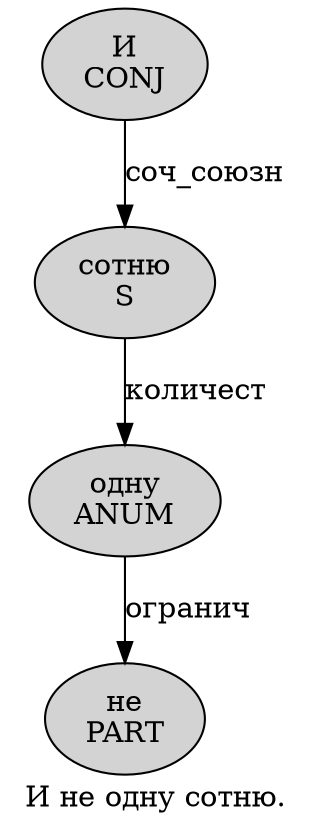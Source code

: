 digraph SENTENCE_108 {
	graph [label="И не одну сотню."]
	node [style=filled]
		0 [label="И
CONJ" color="" fillcolor=lightgray penwidth=1 shape=ellipse]
		1 [label="не
PART" color="" fillcolor=lightgray penwidth=1 shape=ellipse]
		2 [label="одну
ANUM" color="" fillcolor=lightgray penwidth=1 shape=ellipse]
		3 [label="сотню
S" color="" fillcolor=lightgray penwidth=1 shape=ellipse]
			3 -> 2 [label="количест"]
			0 -> 3 [label="соч_союзн"]
			2 -> 1 [label="огранич"]
}